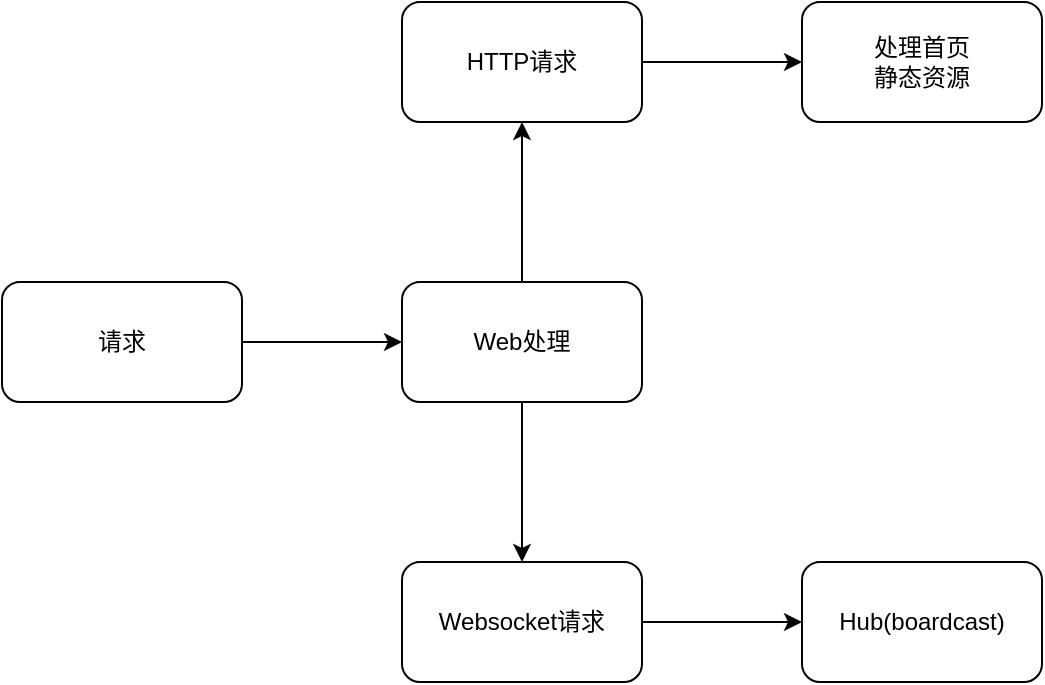 <mxfile version="20.0.3" type="device"><diagram id="5UwqfqYDeRvYeDfICLWI" name="第 1 页"><mxGraphModel dx="542" dy="621" grid="1" gridSize="10" guides="1" tooltips="1" connect="1" arrows="1" fold="1" page="1" pageScale="1" pageWidth="1600" pageHeight="900" math="0" shadow="0"><root><mxCell id="0"/><mxCell id="1" parent="0"/><mxCell id="1pROsbLzHve8pPngw9cc-3" value="" style="edgeStyle=orthogonalEdgeStyle;rounded=0;orthogonalLoop=1;jettySize=auto;html=1;" edge="1" parent="1" source="1pROsbLzHve8pPngw9cc-1" target="1pROsbLzHve8pPngw9cc-2"><mxGeometry relative="1" as="geometry"/></mxCell><mxCell id="1pROsbLzHve8pPngw9cc-1" value="请求" style="rounded=1;whiteSpace=wrap;html=1;" vertex="1" parent="1"><mxGeometry x="70" y="170" width="120" height="60" as="geometry"/></mxCell><mxCell id="1pROsbLzHve8pPngw9cc-5" value="" style="edgeStyle=orthogonalEdgeStyle;rounded=0;orthogonalLoop=1;jettySize=auto;html=1;" edge="1" parent="1" source="1pROsbLzHve8pPngw9cc-2" target="1pROsbLzHve8pPngw9cc-4"><mxGeometry relative="1" as="geometry"/></mxCell><mxCell id="1pROsbLzHve8pPngw9cc-7" value="" style="edgeStyle=orthogonalEdgeStyle;rounded=0;orthogonalLoop=1;jettySize=auto;html=1;" edge="1" parent="1" source="1pROsbLzHve8pPngw9cc-2" target="1pROsbLzHve8pPngw9cc-6"><mxGeometry relative="1" as="geometry"/></mxCell><mxCell id="1pROsbLzHve8pPngw9cc-2" value="Web处理" style="rounded=1;whiteSpace=wrap;html=1;" vertex="1" parent="1"><mxGeometry x="270" y="170" width="120" height="60" as="geometry"/></mxCell><mxCell id="1pROsbLzHve8pPngw9cc-9" value="" style="edgeStyle=orthogonalEdgeStyle;rounded=0;orthogonalLoop=1;jettySize=auto;html=1;" edge="1" parent="1" source="1pROsbLzHve8pPngw9cc-4" target="1pROsbLzHve8pPngw9cc-8"><mxGeometry relative="1" as="geometry"/></mxCell><mxCell id="1pROsbLzHve8pPngw9cc-4" value="HTTP请求" style="whiteSpace=wrap;html=1;rounded=1;" vertex="1" parent="1"><mxGeometry x="270" y="30" width="120" height="60" as="geometry"/></mxCell><mxCell id="1pROsbLzHve8pPngw9cc-11" value="" style="edgeStyle=orthogonalEdgeStyle;rounded=0;orthogonalLoop=1;jettySize=auto;html=1;" edge="1" parent="1" source="1pROsbLzHve8pPngw9cc-6" target="1pROsbLzHve8pPngw9cc-10"><mxGeometry relative="1" as="geometry"/></mxCell><mxCell id="1pROsbLzHve8pPngw9cc-6" value="Websocket请求" style="rounded=1;whiteSpace=wrap;html=1;" vertex="1" parent="1"><mxGeometry x="270" y="310" width="120" height="60" as="geometry"/></mxCell><mxCell id="1pROsbLzHve8pPngw9cc-8" value="处理首页&lt;br&gt;静态资源" style="whiteSpace=wrap;html=1;rounded=1;" vertex="1" parent="1"><mxGeometry x="470" y="30" width="120" height="60" as="geometry"/></mxCell><mxCell id="1pROsbLzHve8pPngw9cc-10" value="Hub(boardcast)" style="whiteSpace=wrap;html=1;rounded=1;" vertex="1" parent="1"><mxGeometry x="470" y="310" width="120" height="60" as="geometry"/></mxCell></root></mxGraphModel></diagram></mxfile>